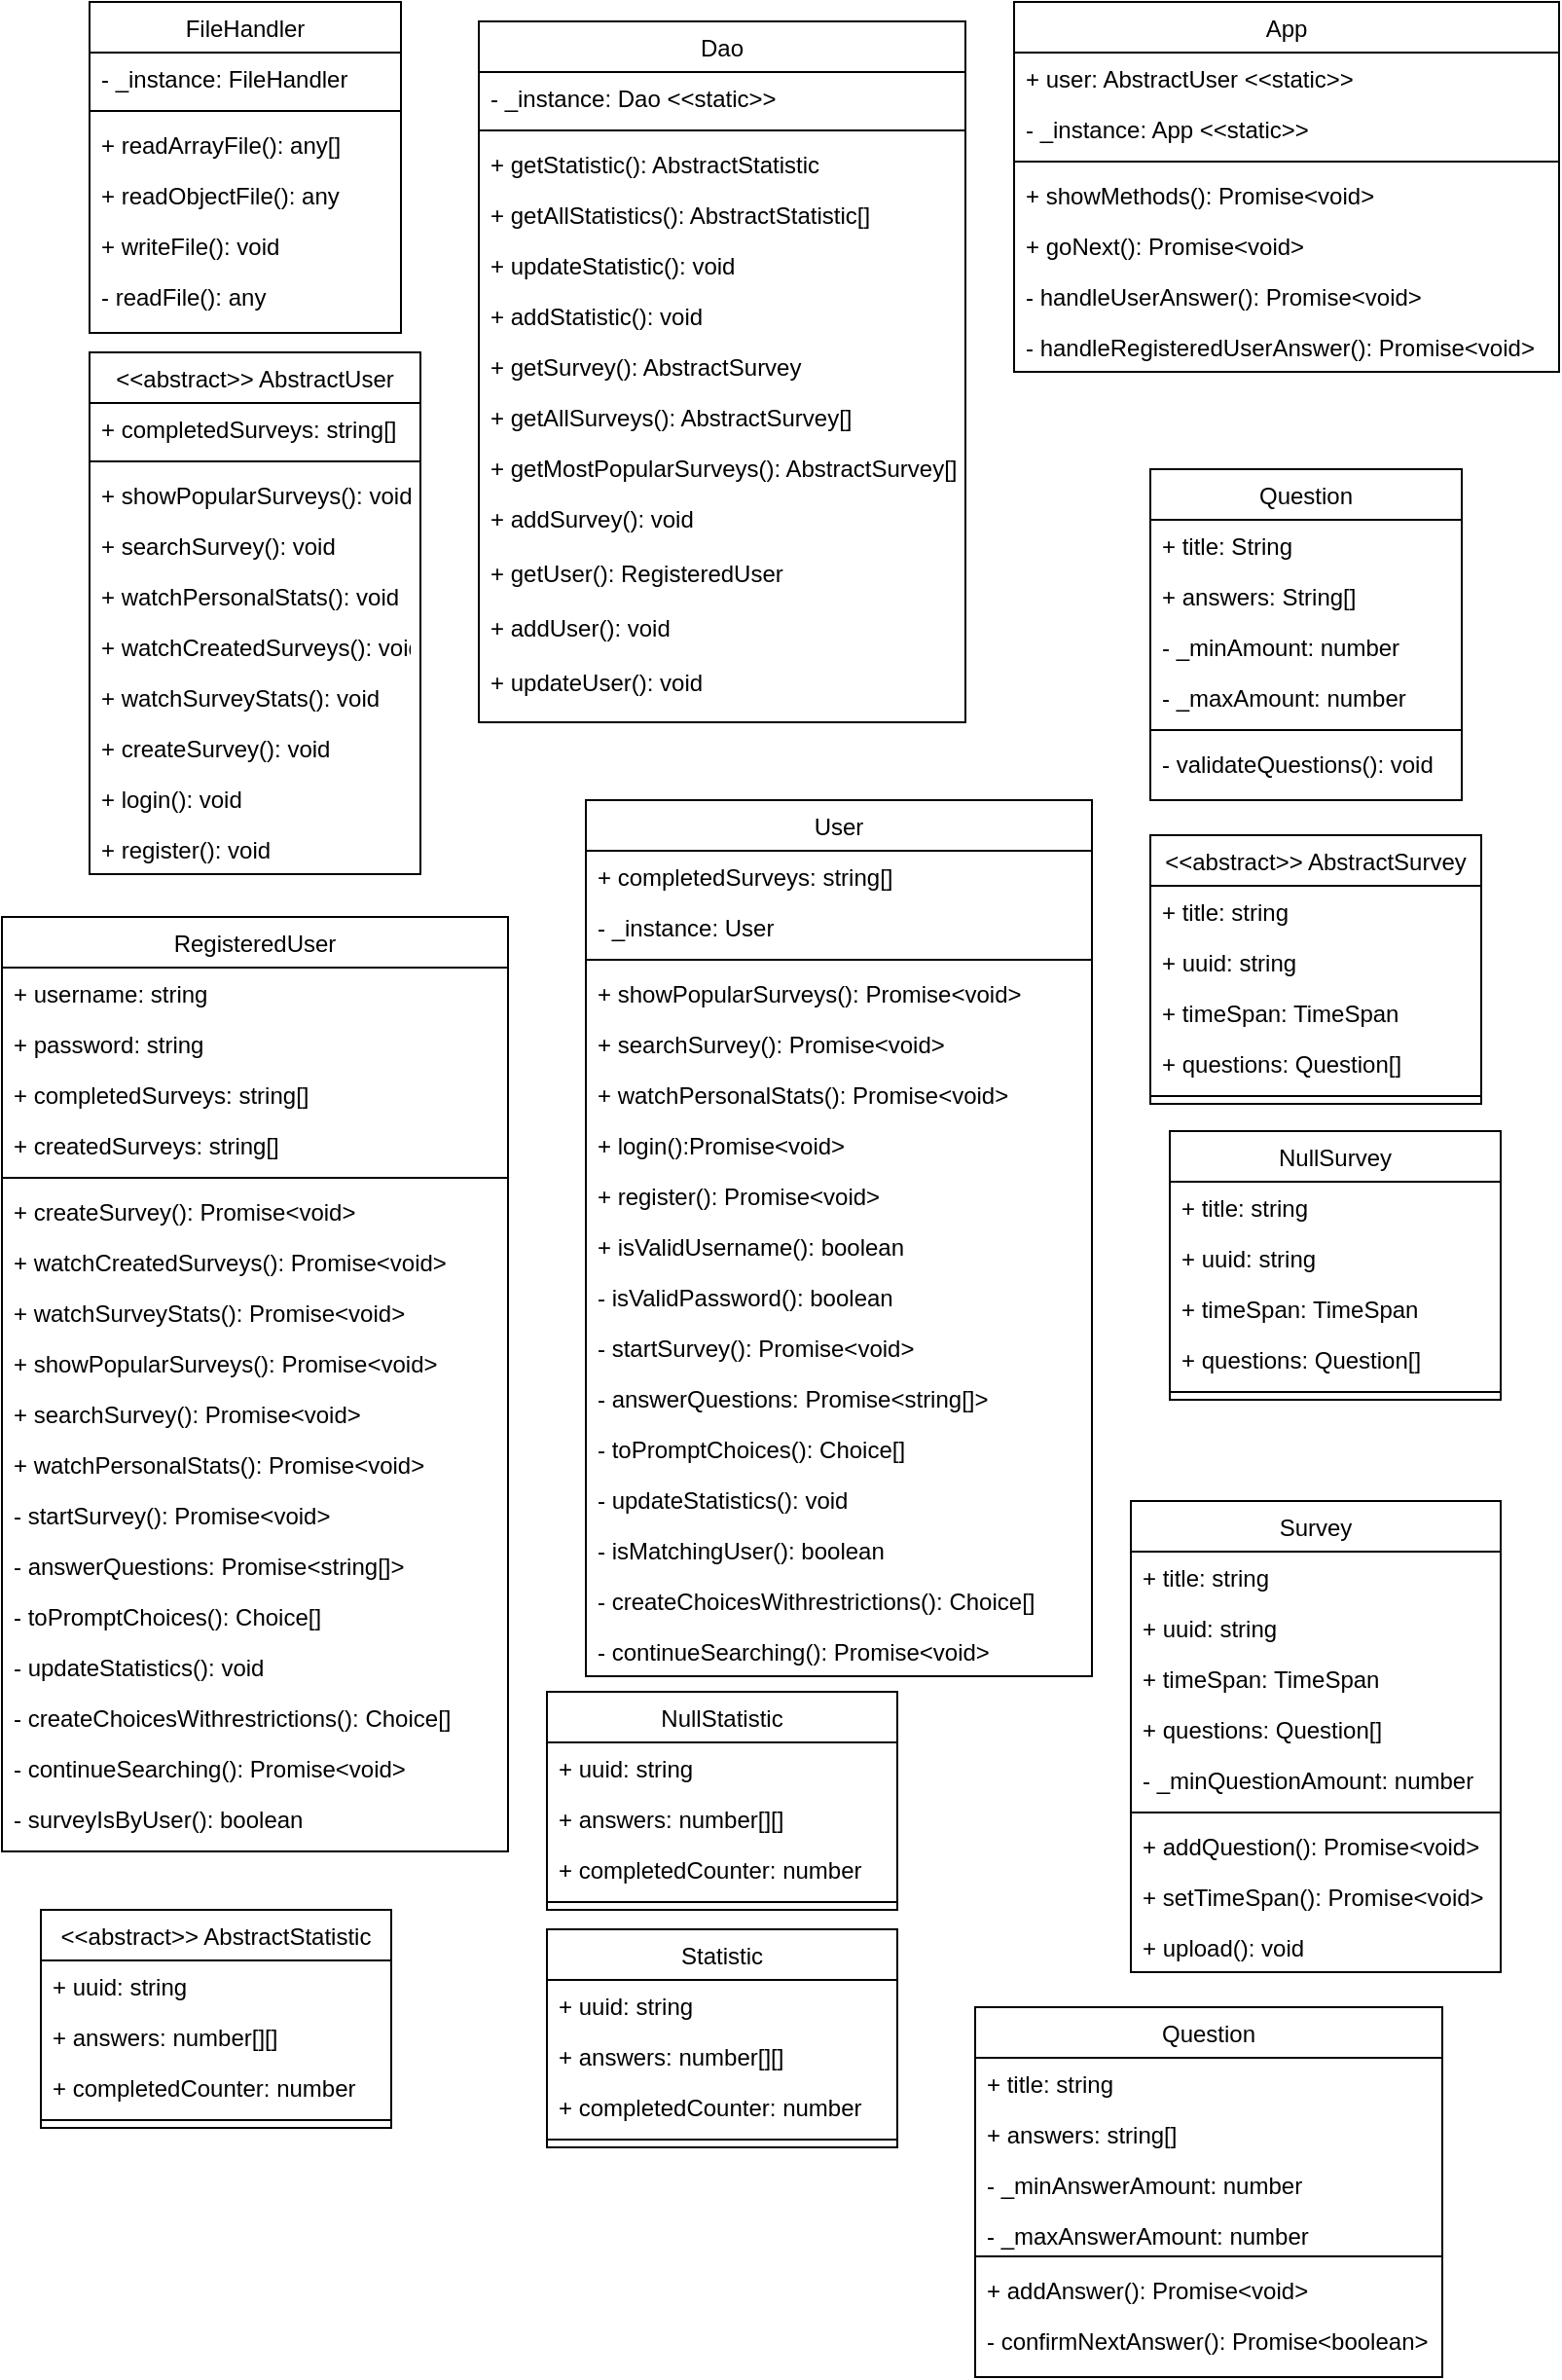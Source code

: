 <mxfile version="14.8.5" type="device"><diagram id="C5RBs43oDa-KdzZeNtuy" name="Page-1"><mxGraphModel dx="1422" dy="1963" grid="1" gridSize="10" guides="1" tooltips="1" connect="1" arrows="1" fold="1" page="1" pageScale="1" pageWidth="827" pageHeight="1169" math="0" shadow="0"><root><mxCell id="WIyWlLk6GJQsqaUBKTNV-0"/><mxCell id="WIyWlLk6GJQsqaUBKTNV-1" parent="WIyWlLk6GJQsqaUBKTNV-0"/><mxCell id="sMYsFtflVqnbd84UdNoo-30" value="Question" style="swimlane;fontStyle=0;align=center;verticalAlign=top;childLayout=stackLayout;horizontal=1;startSize=26;horizontalStack=0;resizeParent=1;resizeLast=0;collapsible=1;marginBottom=0;rounded=0;shadow=0;strokeWidth=1;" parent="WIyWlLk6GJQsqaUBKTNV-1" vertex="1"><mxGeometry x="600" y="-910" width="160" height="170" as="geometry"><mxRectangle x="130" y="380" width="160" height="26" as="alternateBounds"/></mxGeometry></mxCell><mxCell id="sMYsFtflVqnbd84UdNoo-31" value="+ title: String" style="text;align=left;verticalAlign=top;spacingLeft=4;spacingRight=4;overflow=hidden;rotatable=0;points=[[0,0.5],[1,0.5]];portConstraint=eastwest;rounded=0;shadow=0;html=0;" parent="sMYsFtflVqnbd84UdNoo-30" vertex="1"><mxGeometry y="26" width="160" height="26" as="geometry"/></mxCell><mxCell id="sMYsFtflVqnbd84UdNoo-32" value="+ answers: String[]" style="text;align=left;verticalAlign=top;spacingLeft=4;spacingRight=4;overflow=hidden;rotatable=0;points=[[0,0.5],[1,0.5]];portConstraint=eastwest;rounded=0;shadow=0;html=0;" parent="sMYsFtflVqnbd84UdNoo-30" vertex="1"><mxGeometry y="52" width="160" height="26" as="geometry"/></mxCell><mxCell id="sMYsFtflVqnbd84UdNoo-33" value="- _minAmount: number&#10;" style="text;align=left;verticalAlign=top;spacingLeft=4;spacingRight=4;overflow=hidden;rotatable=0;points=[[0,0.5],[1,0.5]];portConstraint=eastwest;rounded=0;shadow=0;html=0;" parent="sMYsFtflVqnbd84UdNoo-30" vertex="1"><mxGeometry y="78" width="160" height="26" as="geometry"/></mxCell><mxCell id="sMYsFtflVqnbd84UdNoo-37" value="- _maxAmount: number&#10;" style="text;align=left;verticalAlign=top;spacingLeft=4;spacingRight=4;overflow=hidden;rotatable=0;points=[[0,0.5],[1,0.5]];portConstraint=eastwest;rounded=0;shadow=0;html=0;" parent="sMYsFtflVqnbd84UdNoo-30" vertex="1"><mxGeometry y="104" width="160" height="26" as="geometry"/></mxCell><mxCell id="sMYsFtflVqnbd84UdNoo-34" value="" style="line;html=1;strokeWidth=1;align=left;verticalAlign=middle;spacingTop=-1;spacingLeft=3;spacingRight=3;rotatable=0;labelPosition=right;points=[];portConstraint=eastwest;" parent="sMYsFtflVqnbd84UdNoo-30" vertex="1"><mxGeometry y="130" width="160" height="8" as="geometry"/></mxCell><mxCell id="sMYsFtflVqnbd84UdNoo-35" value="- validateQuestions(): void" style="text;align=left;verticalAlign=top;spacingLeft=4;spacingRight=4;overflow=hidden;rotatable=0;points=[[0,0.5],[1,0.5]];portConstraint=eastwest;fontStyle=0" parent="sMYsFtflVqnbd84UdNoo-30" vertex="1"><mxGeometry y="138" width="160" height="26" as="geometry"/></mxCell><mxCell id="zcUz9C3Q5Ogb_dtJW3CB-0" value="App&#10;" style="swimlane;fontStyle=0;align=center;verticalAlign=top;childLayout=stackLayout;horizontal=1;startSize=26;horizontalStack=0;resizeParent=1;resizeLast=0;collapsible=1;marginBottom=0;rounded=0;shadow=0;strokeWidth=1;" parent="WIyWlLk6GJQsqaUBKTNV-1" vertex="1"><mxGeometry x="530" y="-1150" width="280" height="190" as="geometry"><mxRectangle x="130" y="380" width="160" height="26" as="alternateBounds"/></mxGeometry></mxCell><mxCell id="zcUz9C3Q5Ogb_dtJW3CB-2" value="+ user: AbstractUser &lt;&lt;static&gt;&gt;" style="text;align=left;verticalAlign=top;spacingLeft=4;spacingRight=4;overflow=hidden;rotatable=0;points=[[0,0.5],[1,0.5]];portConstraint=eastwest;rounded=0;shadow=0;html=0;" parent="zcUz9C3Q5Ogb_dtJW3CB-0" vertex="1"><mxGeometry y="26" width="280" height="26" as="geometry"/></mxCell><mxCell id="zcUz9C3Q5Ogb_dtJW3CB-3" value="- _instance: App &lt;&lt;static&gt;&gt;&#10; " style="text;align=left;verticalAlign=top;spacingLeft=4;spacingRight=4;overflow=hidden;rotatable=0;points=[[0,0.5],[1,0.5]];portConstraint=eastwest;rounded=0;shadow=0;html=0;" parent="zcUz9C3Q5Ogb_dtJW3CB-0" vertex="1"><mxGeometry y="52" width="280" height="26" as="geometry"/></mxCell><mxCell id="zcUz9C3Q5Ogb_dtJW3CB-5" value="" style="line;html=1;strokeWidth=1;align=left;verticalAlign=middle;spacingTop=-1;spacingLeft=3;spacingRight=3;rotatable=0;labelPosition=right;points=[];portConstraint=eastwest;" parent="zcUz9C3Q5Ogb_dtJW3CB-0" vertex="1"><mxGeometry y="78" width="280" height="8" as="geometry"/></mxCell><mxCell id="zcUz9C3Q5Ogb_dtJW3CB-6" value="+ showMethods(): Promise&lt;void&gt;" style="text;align=left;verticalAlign=top;spacingLeft=4;spacingRight=4;overflow=hidden;rotatable=0;points=[[0,0.5],[1,0.5]];portConstraint=eastwest;fontStyle=0" parent="zcUz9C3Q5Ogb_dtJW3CB-0" vertex="1"><mxGeometry y="86" width="280" height="26" as="geometry"/></mxCell><mxCell id="zcUz9C3Q5Ogb_dtJW3CB-7" value="+ goNext(): Promise&lt;void&gt;" style="text;align=left;verticalAlign=top;spacingLeft=4;spacingRight=4;overflow=hidden;rotatable=0;points=[[0,0.5],[1,0.5]];portConstraint=eastwest;fontStyle=0" parent="zcUz9C3Q5Ogb_dtJW3CB-0" vertex="1"><mxGeometry y="112" width="280" height="26" as="geometry"/></mxCell><mxCell id="zcUz9C3Q5Ogb_dtJW3CB-8" value="- handleUserAnswer(): Promise&lt;void&gt;" style="text;align=left;verticalAlign=top;spacingLeft=4;spacingRight=4;overflow=hidden;rotatable=0;points=[[0,0.5],[1,0.5]];portConstraint=eastwest;fontStyle=0" parent="zcUz9C3Q5Ogb_dtJW3CB-0" vertex="1"><mxGeometry y="138" width="280" height="26" as="geometry"/></mxCell><mxCell id="zcUz9C3Q5Ogb_dtJW3CB-9" value="- handleRegisteredUserAnswer(): Promise&lt;void&gt;" style="text;align=left;verticalAlign=top;spacingLeft=4;spacingRight=4;overflow=hidden;rotatable=0;points=[[0,0.5],[1,0.5]];portConstraint=eastwest;fontStyle=0" parent="zcUz9C3Q5Ogb_dtJW3CB-0" vertex="1"><mxGeometry y="164" width="280" height="26" as="geometry"/></mxCell><mxCell id="zcUz9C3Q5Ogb_dtJW3CB-10" value="Dao" style="swimlane;fontStyle=0;align=center;verticalAlign=top;childLayout=stackLayout;horizontal=1;startSize=26;horizontalStack=0;resizeParent=1;resizeLast=0;collapsible=1;marginBottom=0;rounded=0;shadow=0;strokeWidth=1;" parent="WIyWlLk6GJQsqaUBKTNV-1" vertex="1"><mxGeometry x="255" y="-1140" width="250" height="360" as="geometry"><mxRectangle x="130" y="380" width="160" height="26" as="alternateBounds"/></mxGeometry></mxCell><mxCell id="zcUz9C3Q5Ogb_dtJW3CB-14" value="- _instance: Dao &lt;&lt;static&gt;&gt;" style="text;align=left;verticalAlign=top;spacingLeft=4;spacingRight=4;overflow=hidden;rotatable=0;points=[[0,0.5],[1,0.5]];portConstraint=eastwest;rounded=0;shadow=0;html=0;" parent="zcUz9C3Q5Ogb_dtJW3CB-10" vertex="1"><mxGeometry y="26" width="250" height="26" as="geometry"/></mxCell><mxCell id="zcUz9C3Q5Ogb_dtJW3CB-15" value="" style="line;html=1;strokeWidth=1;align=left;verticalAlign=middle;spacingTop=-1;spacingLeft=3;spacingRight=3;rotatable=0;labelPosition=right;points=[];portConstraint=eastwest;" parent="zcUz9C3Q5Ogb_dtJW3CB-10" vertex="1"><mxGeometry y="52" width="250" height="8" as="geometry"/></mxCell><mxCell id="zcUz9C3Q5Ogb_dtJW3CB-16" value="+ getStatistic(): AbstractStatistic" style="text;align=left;verticalAlign=top;spacingLeft=4;spacingRight=4;overflow=hidden;rotatable=0;points=[[0,0.5],[1,0.5]];portConstraint=eastwest;fontStyle=0" parent="zcUz9C3Q5Ogb_dtJW3CB-10" vertex="1"><mxGeometry y="60" width="250" height="26" as="geometry"/></mxCell><mxCell id="zcUz9C3Q5Ogb_dtJW3CB-17" value="+ getAllStatistics(): AbstractStatistic[]" style="text;align=left;verticalAlign=top;spacingLeft=4;spacingRight=4;overflow=hidden;rotatable=0;points=[[0,0.5],[1,0.5]];portConstraint=eastwest;fontStyle=0" parent="zcUz9C3Q5Ogb_dtJW3CB-10" vertex="1"><mxGeometry y="86" width="250" height="26" as="geometry"/></mxCell><mxCell id="zcUz9C3Q5Ogb_dtJW3CB-18" value="+ updateStatistic(): void" style="text;align=left;verticalAlign=top;spacingLeft=4;spacingRight=4;overflow=hidden;rotatable=0;points=[[0,0.5],[1,0.5]];portConstraint=eastwest;fontStyle=0" parent="zcUz9C3Q5Ogb_dtJW3CB-10" vertex="1"><mxGeometry y="112" width="250" height="26" as="geometry"/></mxCell><mxCell id="zcUz9C3Q5Ogb_dtJW3CB-20" value="+ addStatistic(): void" style="text;align=left;verticalAlign=top;spacingLeft=4;spacingRight=4;overflow=hidden;rotatable=0;points=[[0,0.5],[1,0.5]];portConstraint=eastwest;fontStyle=0" parent="zcUz9C3Q5Ogb_dtJW3CB-10" vertex="1"><mxGeometry y="138" width="250" height="26" as="geometry"/></mxCell><mxCell id="zcUz9C3Q5Ogb_dtJW3CB-21" value="+ getSurvey(): AbstractSurvey" style="text;align=left;verticalAlign=top;spacingLeft=4;spacingRight=4;overflow=hidden;rotatable=0;points=[[0,0.5],[1,0.5]];portConstraint=eastwest;fontStyle=0" parent="zcUz9C3Q5Ogb_dtJW3CB-10" vertex="1"><mxGeometry y="164" width="250" height="26" as="geometry"/></mxCell><mxCell id="zcUz9C3Q5Ogb_dtJW3CB-22" value="+ getAllSurveys(): AbstractSurvey[]" style="text;align=left;verticalAlign=top;spacingLeft=4;spacingRight=4;overflow=hidden;rotatable=0;points=[[0,0.5],[1,0.5]];portConstraint=eastwest;fontStyle=0" parent="zcUz9C3Q5Ogb_dtJW3CB-10" vertex="1"><mxGeometry y="190" width="250" height="26" as="geometry"/></mxCell><mxCell id="zcUz9C3Q5Ogb_dtJW3CB-23" value="+ getMostPopularSurveys(): AbstractSurvey[]" style="text;align=left;verticalAlign=top;spacingLeft=4;spacingRight=4;overflow=hidden;rotatable=0;points=[[0,0.5],[1,0.5]];portConstraint=eastwest;fontStyle=0" parent="zcUz9C3Q5Ogb_dtJW3CB-10" vertex="1"><mxGeometry y="216" width="250" height="26" as="geometry"/></mxCell><mxCell id="zcUz9C3Q5Ogb_dtJW3CB-19" value="+ addSurvey(): void" style="text;align=left;verticalAlign=top;spacingLeft=4;spacingRight=4;overflow=hidden;rotatable=0;points=[[0,0.5],[1,0.5]];portConstraint=eastwest;fontStyle=0" parent="zcUz9C3Q5Ogb_dtJW3CB-10" vertex="1"><mxGeometry y="242" width="250" height="28" as="geometry"/></mxCell><mxCell id="zcUz9C3Q5Ogb_dtJW3CB-24" value="+ getUser(): RegisteredUser" style="text;align=left;verticalAlign=top;spacingLeft=4;spacingRight=4;overflow=hidden;rotatable=0;points=[[0,0.5],[1,0.5]];portConstraint=eastwest;fontStyle=0" parent="zcUz9C3Q5Ogb_dtJW3CB-10" vertex="1"><mxGeometry y="270" width="250" height="28" as="geometry"/></mxCell><mxCell id="zcUz9C3Q5Ogb_dtJW3CB-25" value="+ addUser(): void" style="text;align=left;verticalAlign=top;spacingLeft=4;spacingRight=4;overflow=hidden;rotatable=0;points=[[0,0.5],[1,0.5]];portConstraint=eastwest;fontStyle=0" parent="zcUz9C3Q5Ogb_dtJW3CB-10" vertex="1"><mxGeometry y="298" width="250" height="28" as="geometry"/></mxCell><mxCell id="zcUz9C3Q5Ogb_dtJW3CB-26" value="+ updateUser(): void" style="text;align=left;verticalAlign=top;spacingLeft=4;spacingRight=4;overflow=hidden;rotatable=0;points=[[0,0.5],[1,0.5]];portConstraint=eastwest;fontStyle=0" parent="zcUz9C3Q5Ogb_dtJW3CB-10" vertex="1"><mxGeometry y="326" width="250" height="28" as="geometry"/></mxCell><mxCell id="zcUz9C3Q5Ogb_dtJW3CB-27" value="FileHandler" style="swimlane;fontStyle=0;align=center;verticalAlign=top;childLayout=stackLayout;horizontal=1;startSize=26;horizontalStack=0;resizeParent=1;resizeLast=0;collapsible=1;marginBottom=0;rounded=0;shadow=0;strokeWidth=1;" parent="WIyWlLk6GJQsqaUBKTNV-1" vertex="1"><mxGeometry x="55" y="-1150" width="160" height="170" as="geometry"><mxRectangle x="130" y="380" width="160" height="26" as="alternateBounds"/></mxGeometry></mxCell><mxCell id="zcUz9C3Q5Ogb_dtJW3CB-31" value="- _instance: FileHandler&#10;" style="text;align=left;verticalAlign=top;spacingLeft=4;spacingRight=4;overflow=hidden;rotatable=0;points=[[0,0.5],[1,0.5]];portConstraint=eastwest;rounded=0;shadow=0;html=0;" parent="zcUz9C3Q5Ogb_dtJW3CB-27" vertex="1"><mxGeometry y="26" width="160" height="26" as="geometry"/></mxCell><mxCell id="zcUz9C3Q5Ogb_dtJW3CB-32" value="" style="line;html=1;strokeWidth=1;align=left;verticalAlign=middle;spacingTop=-1;spacingLeft=3;spacingRight=3;rotatable=0;labelPosition=right;points=[];portConstraint=eastwest;" parent="zcUz9C3Q5Ogb_dtJW3CB-27" vertex="1"><mxGeometry y="52" width="160" height="8" as="geometry"/></mxCell><mxCell id="zcUz9C3Q5Ogb_dtJW3CB-33" value="+ readArrayFile(): any[]" style="text;align=left;verticalAlign=top;spacingLeft=4;spacingRight=4;overflow=hidden;rotatable=0;points=[[0,0.5],[1,0.5]];portConstraint=eastwest;fontStyle=0" parent="zcUz9C3Q5Ogb_dtJW3CB-27" vertex="1"><mxGeometry y="60" width="160" height="26" as="geometry"/></mxCell><mxCell id="zcUz9C3Q5Ogb_dtJW3CB-34" value="+ readObjectFile(): any" style="text;align=left;verticalAlign=top;spacingLeft=4;spacingRight=4;overflow=hidden;rotatable=0;points=[[0,0.5],[1,0.5]];portConstraint=eastwest;fontStyle=0" parent="zcUz9C3Q5Ogb_dtJW3CB-27" vertex="1"><mxGeometry y="86" width="160" height="26" as="geometry"/></mxCell><mxCell id="zcUz9C3Q5Ogb_dtJW3CB-35" value="+ writeFile(): void" style="text;align=left;verticalAlign=top;spacingLeft=4;spacingRight=4;overflow=hidden;rotatable=0;points=[[0,0.5],[1,0.5]];portConstraint=eastwest;fontStyle=0" parent="zcUz9C3Q5Ogb_dtJW3CB-27" vertex="1"><mxGeometry y="112" width="160" height="26" as="geometry"/></mxCell><mxCell id="zcUz9C3Q5Ogb_dtJW3CB-36" value="- readFile(): any" style="text;align=left;verticalAlign=top;spacingLeft=4;spacingRight=4;overflow=hidden;rotatable=0;points=[[0,0.5],[1,0.5]];portConstraint=eastwest;fontStyle=0" parent="zcUz9C3Q5Ogb_dtJW3CB-27" vertex="1"><mxGeometry y="138" width="160" height="26" as="geometry"/></mxCell><mxCell id="zcUz9C3Q5Ogb_dtJW3CB-37" value="&lt;&lt;abstract&gt;&gt; AbstractStatistic" style="swimlane;fontStyle=0;align=center;verticalAlign=top;childLayout=stackLayout;horizontal=1;startSize=26;horizontalStack=0;resizeParent=1;resizeLast=0;collapsible=1;marginBottom=0;rounded=0;shadow=0;strokeWidth=1;" parent="WIyWlLk6GJQsqaUBKTNV-1" vertex="1"><mxGeometry x="30" y="-170" width="180" height="112" as="geometry"><mxRectangle x="130" y="380" width="160" height="26" as="alternateBounds"/></mxGeometry></mxCell><mxCell id="zcUz9C3Q5Ogb_dtJW3CB-38" value="+ uuid: string" style="text;align=left;verticalAlign=top;spacingLeft=4;spacingRight=4;overflow=hidden;rotatable=0;points=[[0,0.5],[1,0.5]];portConstraint=eastwest;rounded=0;shadow=0;html=0;" parent="zcUz9C3Q5Ogb_dtJW3CB-37" vertex="1"><mxGeometry y="26" width="180" height="26" as="geometry"/></mxCell><mxCell id="zcUz9C3Q5Ogb_dtJW3CB-39" value="+ answers: number[][]" style="text;align=left;verticalAlign=top;spacingLeft=4;spacingRight=4;overflow=hidden;rotatable=0;points=[[0,0.5],[1,0.5]];portConstraint=eastwest;rounded=0;shadow=0;html=0;" parent="zcUz9C3Q5Ogb_dtJW3CB-37" vertex="1"><mxGeometry y="52" width="180" height="26" as="geometry"/></mxCell><mxCell id="zcUz9C3Q5Ogb_dtJW3CB-40" value="+ completedCounter: number" style="text;align=left;verticalAlign=top;spacingLeft=4;spacingRight=4;overflow=hidden;rotatable=0;points=[[0,0.5],[1,0.5]];portConstraint=eastwest;rounded=0;shadow=0;html=0;" parent="zcUz9C3Q5Ogb_dtJW3CB-37" vertex="1"><mxGeometry y="78" width="180" height="26" as="geometry"/></mxCell><mxCell id="zcUz9C3Q5Ogb_dtJW3CB-42" value="" style="line;html=1;strokeWidth=1;align=left;verticalAlign=middle;spacingTop=-1;spacingLeft=3;spacingRight=3;rotatable=0;labelPosition=right;points=[];portConstraint=eastwest;" parent="zcUz9C3Q5Ogb_dtJW3CB-37" vertex="1"><mxGeometry y="104" width="180" height="8" as="geometry"/></mxCell><mxCell id="zcUz9C3Q5Ogb_dtJW3CB-44" value="&lt;&lt;abstract&gt;&gt; AbstractSurvey" style="swimlane;fontStyle=0;align=center;verticalAlign=top;childLayout=stackLayout;horizontal=1;startSize=26;horizontalStack=0;resizeParent=1;resizeLast=0;collapsible=1;marginBottom=0;rounded=0;shadow=0;strokeWidth=1;" parent="WIyWlLk6GJQsqaUBKTNV-1" vertex="1"><mxGeometry x="600" y="-722" width="170" height="138" as="geometry"><mxRectangle x="130" y="380" width="160" height="26" as="alternateBounds"/></mxGeometry></mxCell><mxCell id="zcUz9C3Q5Ogb_dtJW3CB-49" value="+ title: string" style="text;align=left;verticalAlign=top;spacingLeft=4;spacingRight=4;overflow=hidden;rotatable=0;points=[[0,0.5],[1,0.5]];portConstraint=eastwest;rounded=0;shadow=0;html=0;" parent="zcUz9C3Q5Ogb_dtJW3CB-44" vertex="1"><mxGeometry y="26" width="170" height="26" as="geometry"/></mxCell><mxCell id="zcUz9C3Q5Ogb_dtJW3CB-45" value="+ uuid: string" style="text;align=left;verticalAlign=top;spacingLeft=4;spacingRight=4;overflow=hidden;rotatable=0;points=[[0,0.5],[1,0.5]];portConstraint=eastwest;rounded=0;shadow=0;html=0;" parent="zcUz9C3Q5Ogb_dtJW3CB-44" vertex="1"><mxGeometry y="52" width="170" height="26" as="geometry"/></mxCell><mxCell id="zcUz9C3Q5Ogb_dtJW3CB-46" value="+ timeSpan: TimeSpan" style="text;align=left;verticalAlign=top;spacingLeft=4;spacingRight=4;overflow=hidden;rotatable=0;points=[[0,0.5],[1,0.5]];portConstraint=eastwest;rounded=0;shadow=0;html=0;" parent="zcUz9C3Q5Ogb_dtJW3CB-44" vertex="1"><mxGeometry y="78" width="170" height="26" as="geometry"/></mxCell><mxCell id="zcUz9C3Q5Ogb_dtJW3CB-47" value="+ questions: Question[]" style="text;align=left;verticalAlign=top;spacingLeft=4;spacingRight=4;overflow=hidden;rotatable=0;points=[[0,0.5],[1,0.5]];portConstraint=eastwest;rounded=0;shadow=0;html=0;" parent="zcUz9C3Q5Ogb_dtJW3CB-44" vertex="1"><mxGeometry y="104" width="170" height="26" as="geometry"/></mxCell><mxCell id="zcUz9C3Q5Ogb_dtJW3CB-48" value="" style="line;html=1;strokeWidth=1;align=left;verticalAlign=middle;spacingTop=-1;spacingLeft=3;spacingRight=3;rotatable=0;labelPosition=right;points=[];portConstraint=eastwest;" parent="zcUz9C3Q5Ogb_dtJW3CB-44" vertex="1"><mxGeometry y="130" width="170" height="8" as="geometry"/></mxCell><mxCell id="zcUz9C3Q5Ogb_dtJW3CB-50" value="&lt;&lt;abstract&gt;&gt; AbstractUser" style="swimlane;fontStyle=0;align=center;verticalAlign=top;childLayout=stackLayout;horizontal=1;startSize=26;horizontalStack=0;resizeParent=1;resizeLast=0;collapsible=1;marginBottom=0;rounded=0;shadow=0;strokeWidth=1;" parent="WIyWlLk6GJQsqaUBKTNV-1" vertex="1"><mxGeometry x="55" y="-970" width="170" height="268" as="geometry"><mxRectangle x="130" y="380" width="160" height="26" as="alternateBounds"/></mxGeometry></mxCell><mxCell id="zcUz9C3Q5Ogb_dtJW3CB-51" value="+ completedSurveys: string[]" style="text;align=left;verticalAlign=top;spacingLeft=4;spacingRight=4;overflow=hidden;rotatable=0;points=[[0,0.5],[1,0.5]];portConstraint=eastwest;rounded=0;shadow=0;html=0;" parent="zcUz9C3Q5Ogb_dtJW3CB-50" vertex="1"><mxGeometry y="26" width="170" height="26" as="geometry"/></mxCell><mxCell id="zcUz9C3Q5Ogb_dtJW3CB-55" value="" style="line;html=1;strokeWidth=1;align=left;verticalAlign=middle;spacingTop=-1;spacingLeft=3;spacingRight=3;rotatable=0;labelPosition=right;points=[];portConstraint=eastwest;" parent="zcUz9C3Q5Ogb_dtJW3CB-50" vertex="1"><mxGeometry y="52" width="170" height="8" as="geometry"/></mxCell><mxCell id="zcUz9C3Q5Ogb_dtJW3CB-56" value="+ showPopularSurveys(): void" style="text;align=left;verticalAlign=top;spacingLeft=4;spacingRight=4;overflow=hidden;rotatable=0;points=[[0,0.5],[1,0.5]];portConstraint=eastwest;rounded=0;shadow=0;html=0;" parent="zcUz9C3Q5Ogb_dtJW3CB-50" vertex="1"><mxGeometry y="60" width="170" height="26" as="geometry"/></mxCell><mxCell id="zcUz9C3Q5Ogb_dtJW3CB-57" value="+ searchSurvey(): void" style="text;align=left;verticalAlign=top;spacingLeft=4;spacingRight=4;overflow=hidden;rotatable=0;points=[[0,0.5],[1,0.5]];portConstraint=eastwest;rounded=0;shadow=0;html=0;" parent="zcUz9C3Q5Ogb_dtJW3CB-50" vertex="1"><mxGeometry y="86" width="170" height="26" as="geometry"/></mxCell><mxCell id="zcUz9C3Q5Ogb_dtJW3CB-59" value="+ watchPersonalStats(): void" style="text;align=left;verticalAlign=top;spacingLeft=4;spacingRight=4;overflow=hidden;rotatable=0;points=[[0,0.5],[1,0.5]];portConstraint=eastwest;rounded=0;shadow=0;html=0;" parent="zcUz9C3Q5Ogb_dtJW3CB-50" vertex="1"><mxGeometry y="112" width="170" height="26" as="geometry"/></mxCell><mxCell id="zcUz9C3Q5Ogb_dtJW3CB-58" value="+ watchCreatedSurveys(): void" style="text;align=left;verticalAlign=top;spacingLeft=4;spacingRight=4;overflow=hidden;rotatable=0;points=[[0,0.5],[1,0.5]];portConstraint=eastwest;rounded=0;shadow=0;html=0;" parent="zcUz9C3Q5Ogb_dtJW3CB-50" vertex="1"><mxGeometry y="138" width="170" height="26" as="geometry"/></mxCell><mxCell id="zcUz9C3Q5Ogb_dtJW3CB-60" value="+ watchSurveyStats(): void" style="text;align=left;verticalAlign=top;spacingLeft=4;spacingRight=4;overflow=hidden;rotatable=0;points=[[0,0.5],[1,0.5]];portConstraint=eastwest;rounded=0;shadow=0;html=0;" parent="zcUz9C3Q5Ogb_dtJW3CB-50" vertex="1"><mxGeometry y="164" width="170" height="26" as="geometry"/></mxCell><mxCell id="zcUz9C3Q5Ogb_dtJW3CB-62" value="+ createSurvey(): void" style="text;align=left;verticalAlign=top;spacingLeft=4;spacingRight=4;overflow=hidden;rotatable=0;points=[[0,0.5],[1,0.5]];portConstraint=eastwest;rounded=0;shadow=0;html=0;" parent="zcUz9C3Q5Ogb_dtJW3CB-50" vertex="1"><mxGeometry y="190" width="170" height="26" as="geometry"/></mxCell><mxCell id="zcUz9C3Q5Ogb_dtJW3CB-61" value="+ login(): void" style="text;align=left;verticalAlign=top;spacingLeft=4;spacingRight=4;overflow=hidden;rotatable=0;points=[[0,0.5],[1,0.5]];portConstraint=eastwest;rounded=0;shadow=0;html=0;" parent="zcUz9C3Q5Ogb_dtJW3CB-50" vertex="1"><mxGeometry y="216" width="170" height="26" as="geometry"/></mxCell><mxCell id="zcUz9C3Q5Ogb_dtJW3CB-63" value="+ register(): void" style="text;align=left;verticalAlign=top;spacingLeft=4;spacingRight=4;overflow=hidden;rotatable=0;points=[[0,0.5],[1,0.5]];portConstraint=eastwest;rounded=0;shadow=0;html=0;" parent="zcUz9C3Q5Ogb_dtJW3CB-50" vertex="1"><mxGeometry y="242" width="170" height="26" as="geometry"/></mxCell><mxCell id="zcUz9C3Q5Ogb_dtJW3CB-64" value="User" style="swimlane;fontStyle=0;align=center;verticalAlign=top;childLayout=stackLayout;horizontal=1;startSize=26;horizontalStack=0;resizeParent=1;resizeLast=0;collapsible=1;marginBottom=0;rounded=0;shadow=0;strokeWidth=1;" parent="WIyWlLk6GJQsqaUBKTNV-1" vertex="1"><mxGeometry x="310" y="-740" width="260" height="450" as="geometry"><mxRectangle x="130" y="380" width="160" height="26" as="alternateBounds"/></mxGeometry></mxCell><mxCell id="zcUz9C3Q5Ogb_dtJW3CB-65" value="+ completedSurveys: string[]" style="text;align=left;verticalAlign=top;spacingLeft=4;spacingRight=4;overflow=hidden;rotatable=0;points=[[0,0.5],[1,0.5]];portConstraint=eastwest;rounded=0;shadow=0;html=0;" parent="zcUz9C3Q5Ogb_dtJW3CB-64" vertex="1"><mxGeometry y="26" width="260" height="26" as="geometry"/></mxCell><mxCell id="zcUz9C3Q5Ogb_dtJW3CB-75" value="- _instance: User" style="text;align=left;verticalAlign=top;spacingLeft=4;spacingRight=4;overflow=hidden;rotatable=0;points=[[0,0.5],[1,0.5]];portConstraint=eastwest;rounded=0;shadow=0;html=0;" parent="zcUz9C3Q5Ogb_dtJW3CB-64" vertex="1"><mxGeometry y="52" width="260" height="26" as="geometry"/></mxCell><mxCell id="zcUz9C3Q5Ogb_dtJW3CB-66" value="" style="line;html=1;strokeWidth=1;align=left;verticalAlign=middle;spacingTop=-1;spacingLeft=3;spacingRight=3;rotatable=0;labelPosition=right;points=[];portConstraint=eastwest;" parent="zcUz9C3Q5Ogb_dtJW3CB-64" vertex="1"><mxGeometry y="78" width="260" height="8" as="geometry"/></mxCell><mxCell id="zcUz9C3Q5Ogb_dtJW3CB-67" value="+ showPopularSurveys(): Promise&lt;void&gt;" style="text;align=left;verticalAlign=top;spacingLeft=4;spacingRight=4;overflow=hidden;rotatable=0;points=[[0,0.5],[1,0.5]];portConstraint=eastwest;rounded=0;shadow=0;html=0;" parent="zcUz9C3Q5Ogb_dtJW3CB-64" vertex="1"><mxGeometry y="86" width="260" height="26" as="geometry"/></mxCell><mxCell id="zcUz9C3Q5Ogb_dtJW3CB-68" value="+ searchSurvey(): Promise&lt;void&gt;" style="text;align=left;verticalAlign=top;spacingLeft=4;spacingRight=4;overflow=hidden;rotatable=0;points=[[0,0.5],[1,0.5]];portConstraint=eastwest;rounded=0;shadow=0;html=0;" parent="zcUz9C3Q5Ogb_dtJW3CB-64" vertex="1"><mxGeometry y="112" width="260" height="26" as="geometry"/></mxCell><mxCell id="zcUz9C3Q5Ogb_dtJW3CB-69" value="+ watchPersonalStats(): Promise&lt;void&gt;" style="text;align=left;verticalAlign=top;spacingLeft=4;spacingRight=4;overflow=hidden;rotatable=0;points=[[0,0.5],[1,0.5]];portConstraint=eastwest;rounded=0;shadow=0;html=0;" parent="zcUz9C3Q5Ogb_dtJW3CB-64" vertex="1"><mxGeometry y="138" width="260" height="26" as="geometry"/></mxCell><mxCell id="zcUz9C3Q5Ogb_dtJW3CB-73" value="+ login():Promise&lt;void&gt;" style="text;align=left;verticalAlign=top;spacingLeft=4;spacingRight=4;overflow=hidden;rotatable=0;points=[[0,0.5],[1,0.5]];portConstraint=eastwest;rounded=0;shadow=0;html=0;" parent="zcUz9C3Q5Ogb_dtJW3CB-64" vertex="1"><mxGeometry y="164" width="260" height="26" as="geometry"/></mxCell><mxCell id="zcUz9C3Q5Ogb_dtJW3CB-74" value="+ register(): Promise&lt;void&gt;" style="text;align=left;verticalAlign=top;spacingLeft=4;spacingRight=4;overflow=hidden;rotatable=0;points=[[0,0.5],[1,0.5]];portConstraint=eastwest;rounded=0;shadow=0;html=0;" parent="zcUz9C3Q5Ogb_dtJW3CB-64" vertex="1"><mxGeometry y="190" width="260" height="26" as="geometry"/></mxCell><mxCell id="zcUz9C3Q5Ogb_dtJW3CB-76" value="+ isValidUsername(): boolean" style="text;align=left;verticalAlign=top;spacingLeft=4;spacingRight=4;overflow=hidden;rotatable=0;points=[[0,0.5],[1,0.5]];portConstraint=eastwest;rounded=0;shadow=0;html=0;" parent="zcUz9C3Q5Ogb_dtJW3CB-64" vertex="1"><mxGeometry y="216" width="260" height="26" as="geometry"/></mxCell><mxCell id="zcUz9C3Q5Ogb_dtJW3CB-77" value="- isValidPassword(): boolean" style="text;align=left;verticalAlign=top;spacingLeft=4;spacingRight=4;overflow=hidden;rotatable=0;points=[[0,0.5],[1,0.5]];portConstraint=eastwest;rounded=0;shadow=0;html=0;" parent="zcUz9C3Q5Ogb_dtJW3CB-64" vertex="1"><mxGeometry y="242" width="260" height="26" as="geometry"/></mxCell><mxCell id="zcUz9C3Q5Ogb_dtJW3CB-79" value="- startSurvey(): Promise&lt;void&gt;" style="text;align=left;verticalAlign=top;spacingLeft=4;spacingRight=4;overflow=hidden;rotatable=0;points=[[0,0.5],[1,0.5]];portConstraint=eastwest;rounded=0;shadow=0;html=0;" parent="zcUz9C3Q5Ogb_dtJW3CB-64" vertex="1"><mxGeometry y="268" width="260" height="26" as="geometry"/></mxCell><mxCell id="zcUz9C3Q5Ogb_dtJW3CB-80" value="- answerQuestions: Promise&lt;string[]&gt;" style="text;align=left;verticalAlign=top;spacingLeft=4;spacingRight=4;overflow=hidden;rotatable=0;points=[[0,0.5],[1,0.5]];portConstraint=eastwest;rounded=0;shadow=0;html=0;" parent="zcUz9C3Q5Ogb_dtJW3CB-64" vertex="1"><mxGeometry y="294" width="260" height="26" as="geometry"/></mxCell><mxCell id="zcUz9C3Q5Ogb_dtJW3CB-81" value="- toPromptChoices(): Choice[]" style="text;align=left;verticalAlign=top;spacingLeft=4;spacingRight=4;overflow=hidden;rotatable=0;points=[[0,0.5],[1,0.5]];portConstraint=eastwest;rounded=0;shadow=0;html=0;" parent="zcUz9C3Q5Ogb_dtJW3CB-64" vertex="1"><mxGeometry y="320" width="260" height="26" as="geometry"/></mxCell><mxCell id="zcUz9C3Q5Ogb_dtJW3CB-82" value="- updateStatistics(): void" style="text;align=left;verticalAlign=top;spacingLeft=4;spacingRight=4;overflow=hidden;rotatable=0;points=[[0,0.5],[1,0.5]];portConstraint=eastwest;rounded=0;shadow=0;html=0;" parent="zcUz9C3Q5Ogb_dtJW3CB-64" vertex="1"><mxGeometry y="346" width="260" height="26" as="geometry"/></mxCell><mxCell id="zcUz9C3Q5Ogb_dtJW3CB-83" value="- isMatchingUser(): boolean" style="text;align=left;verticalAlign=top;spacingLeft=4;spacingRight=4;overflow=hidden;rotatable=0;points=[[0,0.5],[1,0.5]];portConstraint=eastwest;rounded=0;shadow=0;html=0;" parent="zcUz9C3Q5Ogb_dtJW3CB-64" vertex="1"><mxGeometry y="372" width="260" height="26" as="geometry"/></mxCell><mxCell id="zcUz9C3Q5Ogb_dtJW3CB-78" value="- createChoicesWithrestrictions(): Choice[]" style="text;align=left;verticalAlign=top;spacingLeft=4;spacingRight=4;overflow=hidden;rotatable=0;points=[[0,0.5],[1,0.5]];portConstraint=eastwest;rounded=0;shadow=0;html=0;" parent="zcUz9C3Q5Ogb_dtJW3CB-64" vertex="1"><mxGeometry y="398" width="260" height="26" as="geometry"/></mxCell><mxCell id="zcUz9C3Q5Ogb_dtJW3CB-84" value="- continueSearching(): Promise&lt;void&gt;" style="text;align=left;verticalAlign=top;spacingLeft=4;spacingRight=4;overflow=hidden;rotatable=0;points=[[0,0.5],[1,0.5]];portConstraint=eastwest;rounded=0;shadow=0;html=0;" parent="zcUz9C3Q5Ogb_dtJW3CB-64" vertex="1"><mxGeometry y="424" width="260" height="26" as="geometry"/></mxCell><mxCell id="zcUz9C3Q5Ogb_dtJW3CB-85" value="RegisteredUser" style="swimlane;fontStyle=0;align=center;verticalAlign=top;childLayout=stackLayout;horizontal=1;startSize=26;horizontalStack=0;resizeParent=1;resizeLast=0;collapsible=1;marginBottom=0;rounded=0;shadow=0;strokeWidth=1;" parent="WIyWlLk6GJQsqaUBKTNV-1" vertex="1"><mxGeometry x="10" y="-680" width="260" height="480" as="geometry"><mxRectangle x="130" y="380" width="160" height="26" as="alternateBounds"/></mxGeometry></mxCell><mxCell id="zcUz9C3Q5Ogb_dtJW3CB-104" value="+ username: string" style="text;align=left;verticalAlign=top;spacingLeft=4;spacingRight=4;overflow=hidden;rotatable=0;points=[[0,0.5],[1,0.5]];portConstraint=eastwest;rounded=0;shadow=0;html=0;" parent="zcUz9C3Q5Ogb_dtJW3CB-85" vertex="1"><mxGeometry y="26" width="260" height="26" as="geometry"/></mxCell><mxCell id="zcUz9C3Q5Ogb_dtJW3CB-103" value="+ password: string" style="text;align=left;verticalAlign=top;spacingLeft=4;spacingRight=4;overflow=hidden;rotatable=0;points=[[0,0.5],[1,0.5]];portConstraint=eastwest;rounded=0;shadow=0;html=0;" parent="zcUz9C3Q5Ogb_dtJW3CB-85" vertex="1"><mxGeometry y="52" width="260" height="26" as="geometry"/></mxCell><mxCell id="zcUz9C3Q5Ogb_dtJW3CB-86" value="+ completedSurveys: string[]" style="text;align=left;verticalAlign=top;spacingLeft=4;spacingRight=4;overflow=hidden;rotatable=0;points=[[0,0.5],[1,0.5]];portConstraint=eastwest;rounded=0;shadow=0;html=0;" parent="zcUz9C3Q5Ogb_dtJW3CB-85" vertex="1"><mxGeometry y="78" width="260" height="26" as="geometry"/></mxCell><mxCell id="zcUz9C3Q5Ogb_dtJW3CB-87" value="+ createdSurveys: string[]" style="text;align=left;verticalAlign=top;spacingLeft=4;spacingRight=4;overflow=hidden;rotatable=0;points=[[0,0.5],[1,0.5]];portConstraint=eastwest;rounded=0;shadow=0;html=0;" parent="zcUz9C3Q5Ogb_dtJW3CB-85" vertex="1"><mxGeometry y="104" width="260" height="26" as="geometry"/></mxCell><mxCell id="zcUz9C3Q5Ogb_dtJW3CB-88" value="" style="line;html=1;strokeWidth=1;align=left;verticalAlign=middle;spacingTop=-1;spacingLeft=3;spacingRight=3;rotatable=0;labelPosition=right;points=[];portConstraint=eastwest;" parent="zcUz9C3Q5Ogb_dtJW3CB-85" vertex="1"><mxGeometry y="130" width="260" height="8" as="geometry"/></mxCell><mxCell id="zcUz9C3Q5Ogb_dtJW3CB-105" value="+ createSurvey(): Promise&lt;void&gt;" style="text;align=left;verticalAlign=top;spacingLeft=4;spacingRight=4;overflow=hidden;rotatable=0;points=[[0,0.5],[1,0.5]];portConstraint=eastwest;rounded=0;shadow=0;html=0;" parent="zcUz9C3Q5Ogb_dtJW3CB-85" vertex="1"><mxGeometry y="138" width="260" height="26" as="geometry"/></mxCell><mxCell id="zcUz9C3Q5Ogb_dtJW3CB-106" value="+ watchCreatedSurveys(): Promise&lt;void&gt;" style="text;align=left;verticalAlign=top;spacingLeft=4;spacingRight=4;overflow=hidden;rotatable=0;points=[[0,0.5],[1,0.5]];portConstraint=eastwest;rounded=0;shadow=0;html=0;" parent="zcUz9C3Q5Ogb_dtJW3CB-85" vertex="1"><mxGeometry y="164" width="260" height="26" as="geometry"/></mxCell><mxCell id="zcUz9C3Q5Ogb_dtJW3CB-107" value="+ watchSurveyStats(): Promise&lt;void&gt;" style="text;align=left;verticalAlign=top;spacingLeft=4;spacingRight=4;overflow=hidden;rotatable=0;points=[[0,0.5],[1,0.5]];portConstraint=eastwest;rounded=0;shadow=0;html=0;" parent="zcUz9C3Q5Ogb_dtJW3CB-85" vertex="1"><mxGeometry y="190" width="260" height="26" as="geometry"/></mxCell><mxCell id="zcUz9C3Q5Ogb_dtJW3CB-89" value="+ showPopularSurveys(): Promise&lt;void&gt;" style="text;align=left;verticalAlign=top;spacingLeft=4;spacingRight=4;overflow=hidden;rotatable=0;points=[[0,0.5],[1,0.5]];portConstraint=eastwest;rounded=0;shadow=0;html=0;" parent="zcUz9C3Q5Ogb_dtJW3CB-85" vertex="1"><mxGeometry y="216" width="260" height="26" as="geometry"/></mxCell><mxCell id="zcUz9C3Q5Ogb_dtJW3CB-90" value="+ searchSurvey(): Promise&lt;void&gt;" style="text;align=left;verticalAlign=top;spacingLeft=4;spacingRight=4;overflow=hidden;rotatable=0;points=[[0,0.5],[1,0.5]];portConstraint=eastwest;rounded=0;shadow=0;html=0;" parent="zcUz9C3Q5Ogb_dtJW3CB-85" vertex="1"><mxGeometry y="242" width="260" height="26" as="geometry"/></mxCell><mxCell id="zcUz9C3Q5Ogb_dtJW3CB-91" value="+ watchPersonalStats(): Promise&lt;void&gt;" style="text;align=left;verticalAlign=top;spacingLeft=4;spacingRight=4;overflow=hidden;rotatable=0;points=[[0,0.5],[1,0.5]];portConstraint=eastwest;rounded=0;shadow=0;html=0;" parent="zcUz9C3Q5Ogb_dtJW3CB-85" vertex="1"><mxGeometry y="268" width="260" height="26" as="geometry"/></mxCell><mxCell id="zcUz9C3Q5Ogb_dtJW3CB-96" value="- startSurvey(): Promise&lt;void&gt;" style="text;align=left;verticalAlign=top;spacingLeft=4;spacingRight=4;overflow=hidden;rotatable=0;points=[[0,0.5],[1,0.5]];portConstraint=eastwest;rounded=0;shadow=0;html=0;" parent="zcUz9C3Q5Ogb_dtJW3CB-85" vertex="1"><mxGeometry y="294" width="260" height="26" as="geometry"/></mxCell><mxCell id="zcUz9C3Q5Ogb_dtJW3CB-97" value="- answerQuestions: Promise&lt;string[]&gt;" style="text;align=left;verticalAlign=top;spacingLeft=4;spacingRight=4;overflow=hidden;rotatable=0;points=[[0,0.5],[1,0.5]];portConstraint=eastwest;rounded=0;shadow=0;html=0;" parent="zcUz9C3Q5Ogb_dtJW3CB-85" vertex="1"><mxGeometry y="320" width="260" height="26" as="geometry"/></mxCell><mxCell id="zcUz9C3Q5Ogb_dtJW3CB-98" value="- toPromptChoices(): Choice[]" style="text;align=left;verticalAlign=top;spacingLeft=4;spacingRight=4;overflow=hidden;rotatable=0;points=[[0,0.5],[1,0.5]];portConstraint=eastwest;rounded=0;shadow=0;html=0;" parent="zcUz9C3Q5Ogb_dtJW3CB-85" vertex="1"><mxGeometry y="346" width="260" height="26" as="geometry"/></mxCell><mxCell id="zcUz9C3Q5Ogb_dtJW3CB-99" value="- updateStatistics(): void" style="text;align=left;verticalAlign=top;spacingLeft=4;spacingRight=4;overflow=hidden;rotatable=0;points=[[0,0.5],[1,0.5]];portConstraint=eastwest;rounded=0;shadow=0;html=0;" parent="zcUz9C3Q5Ogb_dtJW3CB-85" vertex="1"><mxGeometry y="372" width="260" height="26" as="geometry"/></mxCell><mxCell id="zcUz9C3Q5Ogb_dtJW3CB-101" value="- createChoicesWithrestrictions(): Choice[]" style="text;align=left;verticalAlign=top;spacingLeft=4;spacingRight=4;overflow=hidden;rotatable=0;points=[[0,0.5],[1,0.5]];portConstraint=eastwest;rounded=0;shadow=0;html=0;" parent="zcUz9C3Q5Ogb_dtJW3CB-85" vertex="1"><mxGeometry y="398" width="260" height="26" as="geometry"/></mxCell><mxCell id="zcUz9C3Q5Ogb_dtJW3CB-102" value="- continueSearching(): Promise&lt;void&gt;" style="text;align=left;verticalAlign=top;spacingLeft=4;spacingRight=4;overflow=hidden;rotatable=0;points=[[0,0.5],[1,0.5]];portConstraint=eastwest;rounded=0;shadow=0;html=0;" parent="zcUz9C3Q5Ogb_dtJW3CB-85" vertex="1"><mxGeometry y="424" width="260" height="26" as="geometry"/></mxCell><mxCell id="zcUz9C3Q5Ogb_dtJW3CB-108" value="- surveyIsByUser(): boolean" style="text;align=left;verticalAlign=top;spacingLeft=4;spacingRight=4;overflow=hidden;rotatable=0;points=[[0,0.5],[1,0.5]];portConstraint=eastwest;rounded=0;shadow=0;html=0;" parent="zcUz9C3Q5Ogb_dtJW3CB-85" vertex="1"><mxGeometry y="450" width="260" height="26" as="geometry"/></mxCell><mxCell id="zcUz9C3Q5Ogb_dtJW3CB-116" value="Statistic" style="swimlane;fontStyle=0;align=center;verticalAlign=top;childLayout=stackLayout;horizontal=1;startSize=26;horizontalStack=0;resizeParent=1;resizeLast=0;collapsible=1;marginBottom=0;rounded=0;shadow=0;strokeWidth=1;" parent="WIyWlLk6GJQsqaUBKTNV-1" vertex="1"><mxGeometry x="290" y="-160" width="180" height="112" as="geometry"><mxRectangle x="130" y="380" width="160" height="26" as="alternateBounds"/></mxGeometry></mxCell><mxCell id="zcUz9C3Q5Ogb_dtJW3CB-117" value="+ uuid: string" style="text;align=left;verticalAlign=top;spacingLeft=4;spacingRight=4;overflow=hidden;rotatable=0;points=[[0,0.5],[1,0.5]];portConstraint=eastwest;rounded=0;shadow=0;html=0;" parent="zcUz9C3Q5Ogb_dtJW3CB-116" vertex="1"><mxGeometry y="26" width="180" height="26" as="geometry"/></mxCell><mxCell id="zcUz9C3Q5Ogb_dtJW3CB-118" value="+ answers: number[][]" style="text;align=left;verticalAlign=top;spacingLeft=4;spacingRight=4;overflow=hidden;rotatable=0;points=[[0,0.5],[1,0.5]];portConstraint=eastwest;rounded=0;shadow=0;html=0;" parent="zcUz9C3Q5Ogb_dtJW3CB-116" vertex="1"><mxGeometry y="52" width="180" height="26" as="geometry"/></mxCell><mxCell id="zcUz9C3Q5Ogb_dtJW3CB-119" value="+ completedCounter: number" style="text;align=left;verticalAlign=top;spacingLeft=4;spacingRight=4;overflow=hidden;rotatable=0;points=[[0,0.5],[1,0.5]];portConstraint=eastwest;rounded=0;shadow=0;html=0;" parent="zcUz9C3Q5Ogb_dtJW3CB-116" vertex="1"><mxGeometry y="78" width="180" height="26" as="geometry"/></mxCell><mxCell id="zcUz9C3Q5Ogb_dtJW3CB-120" value="" style="line;html=1;strokeWidth=1;align=left;verticalAlign=middle;spacingTop=-1;spacingLeft=3;spacingRight=3;rotatable=0;labelPosition=right;points=[];portConstraint=eastwest;" parent="zcUz9C3Q5Ogb_dtJW3CB-116" vertex="1"><mxGeometry y="104" width="180" height="8" as="geometry"/></mxCell><mxCell id="zcUz9C3Q5Ogb_dtJW3CB-121" value="NullStatistic" style="swimlane;fontStyle=0;align=center;verticalAlign=top;childLayout=stackLayout;horizontal=1;startSize=26;horizontalStack=0;resizeParent=1;resizeLast=0;collapsible=1;marginBottom=0;rounded=0;shadow=0;strokeWidth=1;" parent="WIyWlLk6GJQsqaUBKTNV-1" vertex="1"><mxGeometry x="290" y="-282" width="180" height="112" as="geometry"><mxRectangle x="130" y="380" width="160" height="26" as="alternateBounds"/></mxGeometry></mxCell><mxCell id="zcUz9C3Q5Ogb_dtJW3CB-122" value="+ uuid: string" style="text;align=left;verticalAlign=top;spacingLeft=4;spacingRight=4;overflow=hidden;rotatable=0;points=[[0,0.5],[1,0.5]];portConstraint=eastwest;rounded=0;shadow=0;html=0;" parent="zcUz9C3Q5Ogb_dtJW3CB-121" vertex="1"><mxGeometry y="26" width="180" height="26" as="geometry"/></mxCell><mxCell id="zcUz9C3Q5Ogb_dtJW3CB-123" value="+ answers: number[][]" style="text;align=left;verticalAlign=top;spacingLeft=4;spacingRight=4;overflow=hidden;rotatable=0;points=[[0,0.5],[1,0.5]];portConstraint=eastwest;rounded=0;shadow=0;html=0;" parent="zcUz9C3Q5Ogb_dtJW3CB-121" vertex="1"><mxGeometry y="52" width="180" height="26" as="geometry"/></mxCell><mxCell id="zcUz9C3Q5Ogb_dtJW3CB-124" value="+ completedCounter: number" style="text;align=left;verticalAlign=top;spacingLeft=4;spacingRight=4;overflow=hidden;rotatable=0;points=[[0,0.5],[1,0.5]];portConstraint=eastwest;rounded=0;shadow=0;html=0;" parent="zcUz9C3Q5Ogb_dtJW3CB-121" vertex="1"><mxGeometry y="78" width="180" height="26" as="geometry"/></mxCell><mxCell id="zcUz9C3Q5Ogb_dtJW3CB-125" value="" style="line;html=1;strokeWidth=1;align=left;verticalAlign=middle;spacingTop=-1;spacingLeft=3;spacingRight=3;rotatable=0;labelPosition=right;points=[];portConstraint=eastwest;" parent="zcUz9C3Q5Ogb_dtJW3CB-121" vertex="1"><mxGeometry y="104" width="180" height="8" as="geometry"/></mxCell><mxCell id="zcUz9C3Q5Ogb_dtJW3CB-126" value="Survey" style="swimlane;fontStyle=0;align=center;verticalAlign=top;childLayout=stackLayout;horizontal=1;startSize=26;horizontalStack=0;resizeParent=1;resizeLast=0;collapsible=1;marginBottom=0;rounded=0;shadow=0;strokeWidth=1;" parent="WIyWlLk6GJQsqaUBKTNV-1" vertex="1"><mxGeometry x="590" y="-380" width="190" height="242" as="geometry"><mxRectangle x="130" y="380" width="160" height="26" as="alternateBounds"/></mxGeometry></mxCell><mxCell id="zcUz9C3Q5Ogb_dtJW3CB-127" value="+ title: string" style="text;align=left;verticalAlign=top;spacingLeft=4;spacingRight=4;overflow=hidden;rotatable=0;points=[[0,0.5],[1,0.5]];portConstraint=eastwest;rounded=0;shadow=0;html=0;" parent="zcUz9C3Q5Ogb_dtJW3CB-126" vertex="1"><mxGeometry y="26" width="190" height="26" as="geometry"/></mxCell><mxCell id="zcUz9C3Q5Ogb_dtJW3CB-128" value="+ uuid: string" style="text;align=left;verticalAlign=top;spacingLeft=4;spacingRight=4;overflow=hidden;rotatable=0;points=[[0,0.5],[1,0.5]];portConstraint=eastwest;rounded=0;shadow=0;html=0;" parent="zcUz9C3Q5Ogb_dtJW3CB-126" vertex="1"><mxGeometry y="52" width="190" height="26" as="geometry"/></mxCell><mxCell id="zcUz9C3Q5Ogb_dtJW3CB-129" value="+ timeSpan: TimeSpan" style="text;align=left;verticalAlign=top;spacingLeft=4;spacingRight=4;overflow=hidden;rotatable=0;points=[[0,0.5],[1,0.5]];portConstraint=eastwest;rounded=0;shadow=0;html=0;" parent="zcUz9C3Q5Ogb_dtJW3CB-126" vertex="1"><mxGeometry y="78" width="190" height="26" as="geometry"/></mxCell><mxCell id="zcUz9C3Q5Ogb_dtJW3CB-130" value="+ questions: Question[]" style="text;align=left;verticalAlign=top;spacingLeft=4;spacingRight=4;overflow=hidden;rotatable=0;points=[[0,0.5],[1,0.5]];portConstraint=eastwest;rounded=0;shadow=0;html=0;" parent="zcUz9C3Q5Ogb_dtJW3CB-126" vertex="1"><mxGeometry y="104" width="190" height="26" as="geometry"/></mxCell><mxCell id="zcUz9C3Q5Ogb_dtJW3CB-136" value="- _minQuestionAmount: number" style="text;align=left;verticalAlign=top;spacingLeft=4;spacingRight=4;overflow=hidden;rotatable=0;points=[[0,0.5],[1,0.5]];portConstraint=eastwest;rounded=0;shadow=0;html=0;" parent="zcUz9C3Q5Ogb_dtJW3CB-126" vertex="1"><mxGeometry y="130" width="190" height="26" as="geometry"/></mxCell><mxCell id="zcUz9C3Q5Ogb_dtJW3CB-131" value="" style="line;html=1;strokeWidth=1;align=left;verticalAlign=middle;spacingTop=-1;spacingLeft=3;spacingRight=3;rotatable=0;labelPosition=right;points=[];portConstraint=eastwest;" parent="zcUz9C3Q5Ogb_dtJW3CB-126" vertex="1"><mxGeometry y="156" width="190" height="8" as="geometry"/></mxCell><mxCell id="zcUz9C3Q5Ogb_dtJW3CB-132" value="+ addQuestion(): Promise&lt;void&gt;" style="text;align=left;verticalAlign=top;spacingLeft=4;spacingRight=4;overflow=hidden;rotatable=0;points=[[0,0.5],[1,0.5]];portConstraint=eastwest;rounded=0;shadow=0;html=0;" parent="zcUz9C3Q5Ogb_dtJW3CB-126" vertex="1"><mxGeometry y="164" width="190" height="26" as="geometry"/></mxCell><mxCell id="zcUz9C3Q5Ogb_dtJW3CB-134" value="+ setTimeSpan(): Promise&lt;void&gt;" style="text;align=left;verticalAlign=top;spacingLeft=4;spacingRight=4;overflow=hidden;rotatable=0;points=[[0,0.5],[1,0.5]];portConstraint=eastwest;rounded=0;shadow=0;html=0;" parent="zcUz9C3Q5Ogb_dtJW3CB-126" vertex="1"><mxGeometry y="190" width="190" height="26" as="geometry"/></mxCell><mxCell id="zcUz9C3Q5Ogb_dtJW3CB-135" value="+ upload(): void" style="text;align=left;verticalAlign=top;spacingLeft=4;spacingRight=4;overflow=hidden;rotatable=0;points=[[0,0.5],[1,0.5]];portConstraint=eastwest;rounded=0;shadow=0;html=0;" parent="zcUz9C3Q5Ogb_dtJW3CB-126" vertex="1"><mxGeometry y="216" width="190" height="26" as="geometry"/></mxCell><mxCell id="zcUz9C3Q5Ogb_dtJW3CB-137" value="NullSurvey" style="swimlane;fontStyle=0;align=center;verticalAlign=top;childLayout=stackLayout;horizontal=1;startSize=26;horizontalStack=0;resizeParent=1;resizeLast=0;collapsible=1;marginBottom=0;rounded=0;shadow=0;strokeWidth=1;" parent="WIyWlLk6GJQsqaUBKTNV-1" vertex="1"><mxGeometry x="610" y="-570" width="170" height="138" as="geometry"><mxRectangle x="130" y="380" width="160" height="26" as="alternateBounds"/></mxGeometry></mxCell><mxCell id="zcUz9C3Q5Ogb_dtJW3CB-138" value="+ title: string" style="text;align=left;verticalAlign=top;spacingLeft=4;spacingRight=4;overflow=hidden;rotatable=0;points=[[0,0.5],[1,0.5]];portConstraint=eastwest;rounded=0;shadow=0;html=0;" parent="zcUz9C3Q5Ogb_dtJW3CB-137" vertex="1"><mxGeometry y="26" width="170" height="26" as="geometry"/></mxCell><mxCell id="zcUz9C3Q5Ogb_dtJW3CB-139" value="+ uuid: string" style="text;align=left;verticalAlign=top;spacingLeft=4;spacingRight=4;overflow=hidden;rotatable=0;points=[[0,0.5],[1,0.5]];portConstraint=eastwest;rounded=0;shadow=0;html=0;" parent="zcUz9C3Q5Ogb_dtJW3CB-137" vertex="1"><mxGeometry y="52" width="170" height="26" as="geometry"/></mxCell><mxCell id="zcUz9C3Q5Ogb_dtJW3CB-140" value="+ timeSpan: TimeSpan" style="text;align=left;verticalAlign=top;spacingLeft=4;spacingRight=4;overflow=hidden;rotatable=0;points=[[0,0.5],[1,0.5]];portConstraint=eastwest;rounded=0;shadow=0;html=0;" parent="zcUz9C3Q5Ogb_dtJW3CB-137" vertex="1"><mxGeometry y="78" width="170" height="26" as="geometry"/></mxCell><mxCell id="zcUz9C3Q5Ogb_dtJW3CB-141" value="+ questions: Question[]" style="text;align=left;verticalAlign=top;spacingLeft=4;spacingRight=4;overflow=hidden;rotatable=0;points=[[0,0.5],[1,0.5]];portConstraint=eastwest;rounded=0;shadow=0;html=0;" parent="zcUz9C3Q5Ogb_dtJW3CB-137" vertex="1"><mxGeometry y="104" width="170" height="26" as="geometry"/></mxCell><mxCell id="zcUz9C3Q5Ogb_dtJW3CB-142" value="" style="line;html=1;strokeWidth=1;align=left;verticalAlign=middle;spacingTop=-1;spacingLeft=3;spacingRight=3;rotatable=0;labelPosition=right;points=[];portConstraint=eastwest;" parent="zcUz9C3Q5Ogb_dtJW3CB-137" vertex="1"><mxGeometry y="130" width="170" height="8" as="geometry"/></mxCell><mxCell id="zcUz9C3Q5Ogb_dtJW3CB-143" value="Question" style="swimlane;fontStyle=0;align=center;verticalAlign=top;childLayout=stackLayout;horizontal=1;startSize=26;horizontalStack=0;resizeParent=1;resizeLast=0;collapsible=1;marginBottom=0;rounded=0;shadow=0;strokeWidth=1;" parent="WIyWlLk6GJQsqaUBKTNV-1" vertex="1"><mxGeometry x="510" y="-120" width="240" height="190" as="geometry"><mxRectangle x="130" y="380" width="160" height="26" as="alternateBounds"/></mxGeometry></mxCell><mxCell id="zcUz9C3Q5Ogb_dtJW3CB-144" value="+ title: string" style="text;align=left;verticalAlign=top;spacingLeft=4;spacingRight=4;overflow=hidden;rotatable=0;points=[[0,0.5],[1,0.5]];portConstraint=eastwest;rounded=0;shadow=0;html=0;" parent="zcUz9C3Q5Ogb_dtJW3CB-143" vertex="1"><mxGeometry y="26" width="240" height="26" as="geometry"/></mxCell><mxCell id="zcUz9C3Q5Ogb_dtJW3CB-145" value="+ answers: string[]" style="text;align=left;verticalAlign=top;spacingLeft=4;spacingRight=4;overflow=hidden;rotatable=0;points=[[0,0.5],[1,0.5]];portConstraint=eastwest;rounded=0;shadow=0;html=0;" parent="zcUz9C3Q5Ogb_dtJW3CB-143" vertex="1"><mxGeometry y="52" width="240" height="26" as="geometry"/></mxCell><mxCell id="zcUz9C3Q5Ogb_dtJW3CB-148" value="- _minAnswerAmount: number" style="text;align=left;verticalAlign=top;spacingLeft=4;spacingRight=4;overflow=hidden;rotatable=0;points=[[0,0.5],[1,0.5]];portConstraint=eastwest;rounded=0;shadow=0;html=0;" parent="zcUz9C3Q5Ogb_dtJW3CB-143" vertex="1"><mxGeometry y="78" width="240" height="26" as="geometry"/></mxCell><mxCell id="zcUz9C3Q5Ogb_dtJW3CB-153" value="- _maxAnswerAmount: number" style="text;align=left;verticalAlign=top;spacingLeft=4;spacingRight=4;overflow=hidden;rotatable=0;points=[[0,0.5],[1,0.5]];portConstraint=eastwest;rounded=0;shadow=0;html=0;" parent="zcUz9C3Q5Ogb_dtJW3CB-143" vertex="1"><mxGeometry y="104" width="240" height="20" as="geometry"/></mxCell><mxCell id="zcUz9C3Q5Ogb_dtJW3CB-149" value="" style="line;html=1;strokeWidth=1;align=left;verticalAlign=middle;spacingTop=-1;spacingLeft=3;spacingRight=3;rotatable=0;labelPosition=right;points=[];portConstraint=eastwest;" parent="zcUz9C3Q5Ogb_dtJW3CB-143" vertex="1"><mxGeometry y="124" width="240" height="8" as="geometry"/></mxCell><mxCell id="zcUz9C3Q5Ogb_dtJW3CB-150" value="+ addAnswer(): Promise&lt;void&gt;" style="text;align=left;verticalAlign=top;spacingLeft=4;spacingRight=4;overflow=hidden;rotatable=0;points=[[0,0.5],[1,0.5]];portConstraint=eastwest;rounded=0;shadow=0;html=0;" parent="zcUz9C3Q5Ogb_dtJW3CB-143" vertex="1"><mxGeometry y="132" width="240" height="26" as="geometry"/></mxCell><mxCell id="zcUz9C3Q5Ogb_dtJW3CB-151" value="- confirmNextAnswer(): Promise&lt;boolean&gt;" style="text;align=left;verticalAlign=top;spacingLeft=4;spacingRight=4;overflow=hidden;rotatable=0;points=[[0,0.5],[1,0.5]];portConstraint=eastwest;rounded=0;shadow=0;html=0;" parent="zcUz9C3Q5Ogb_dtJW3CB-143" vertex="1"><mxGeometry y="158" width="240" height="26" as="geometry"/></mxCell></root></mxGraphModel></diagram></mxfile>